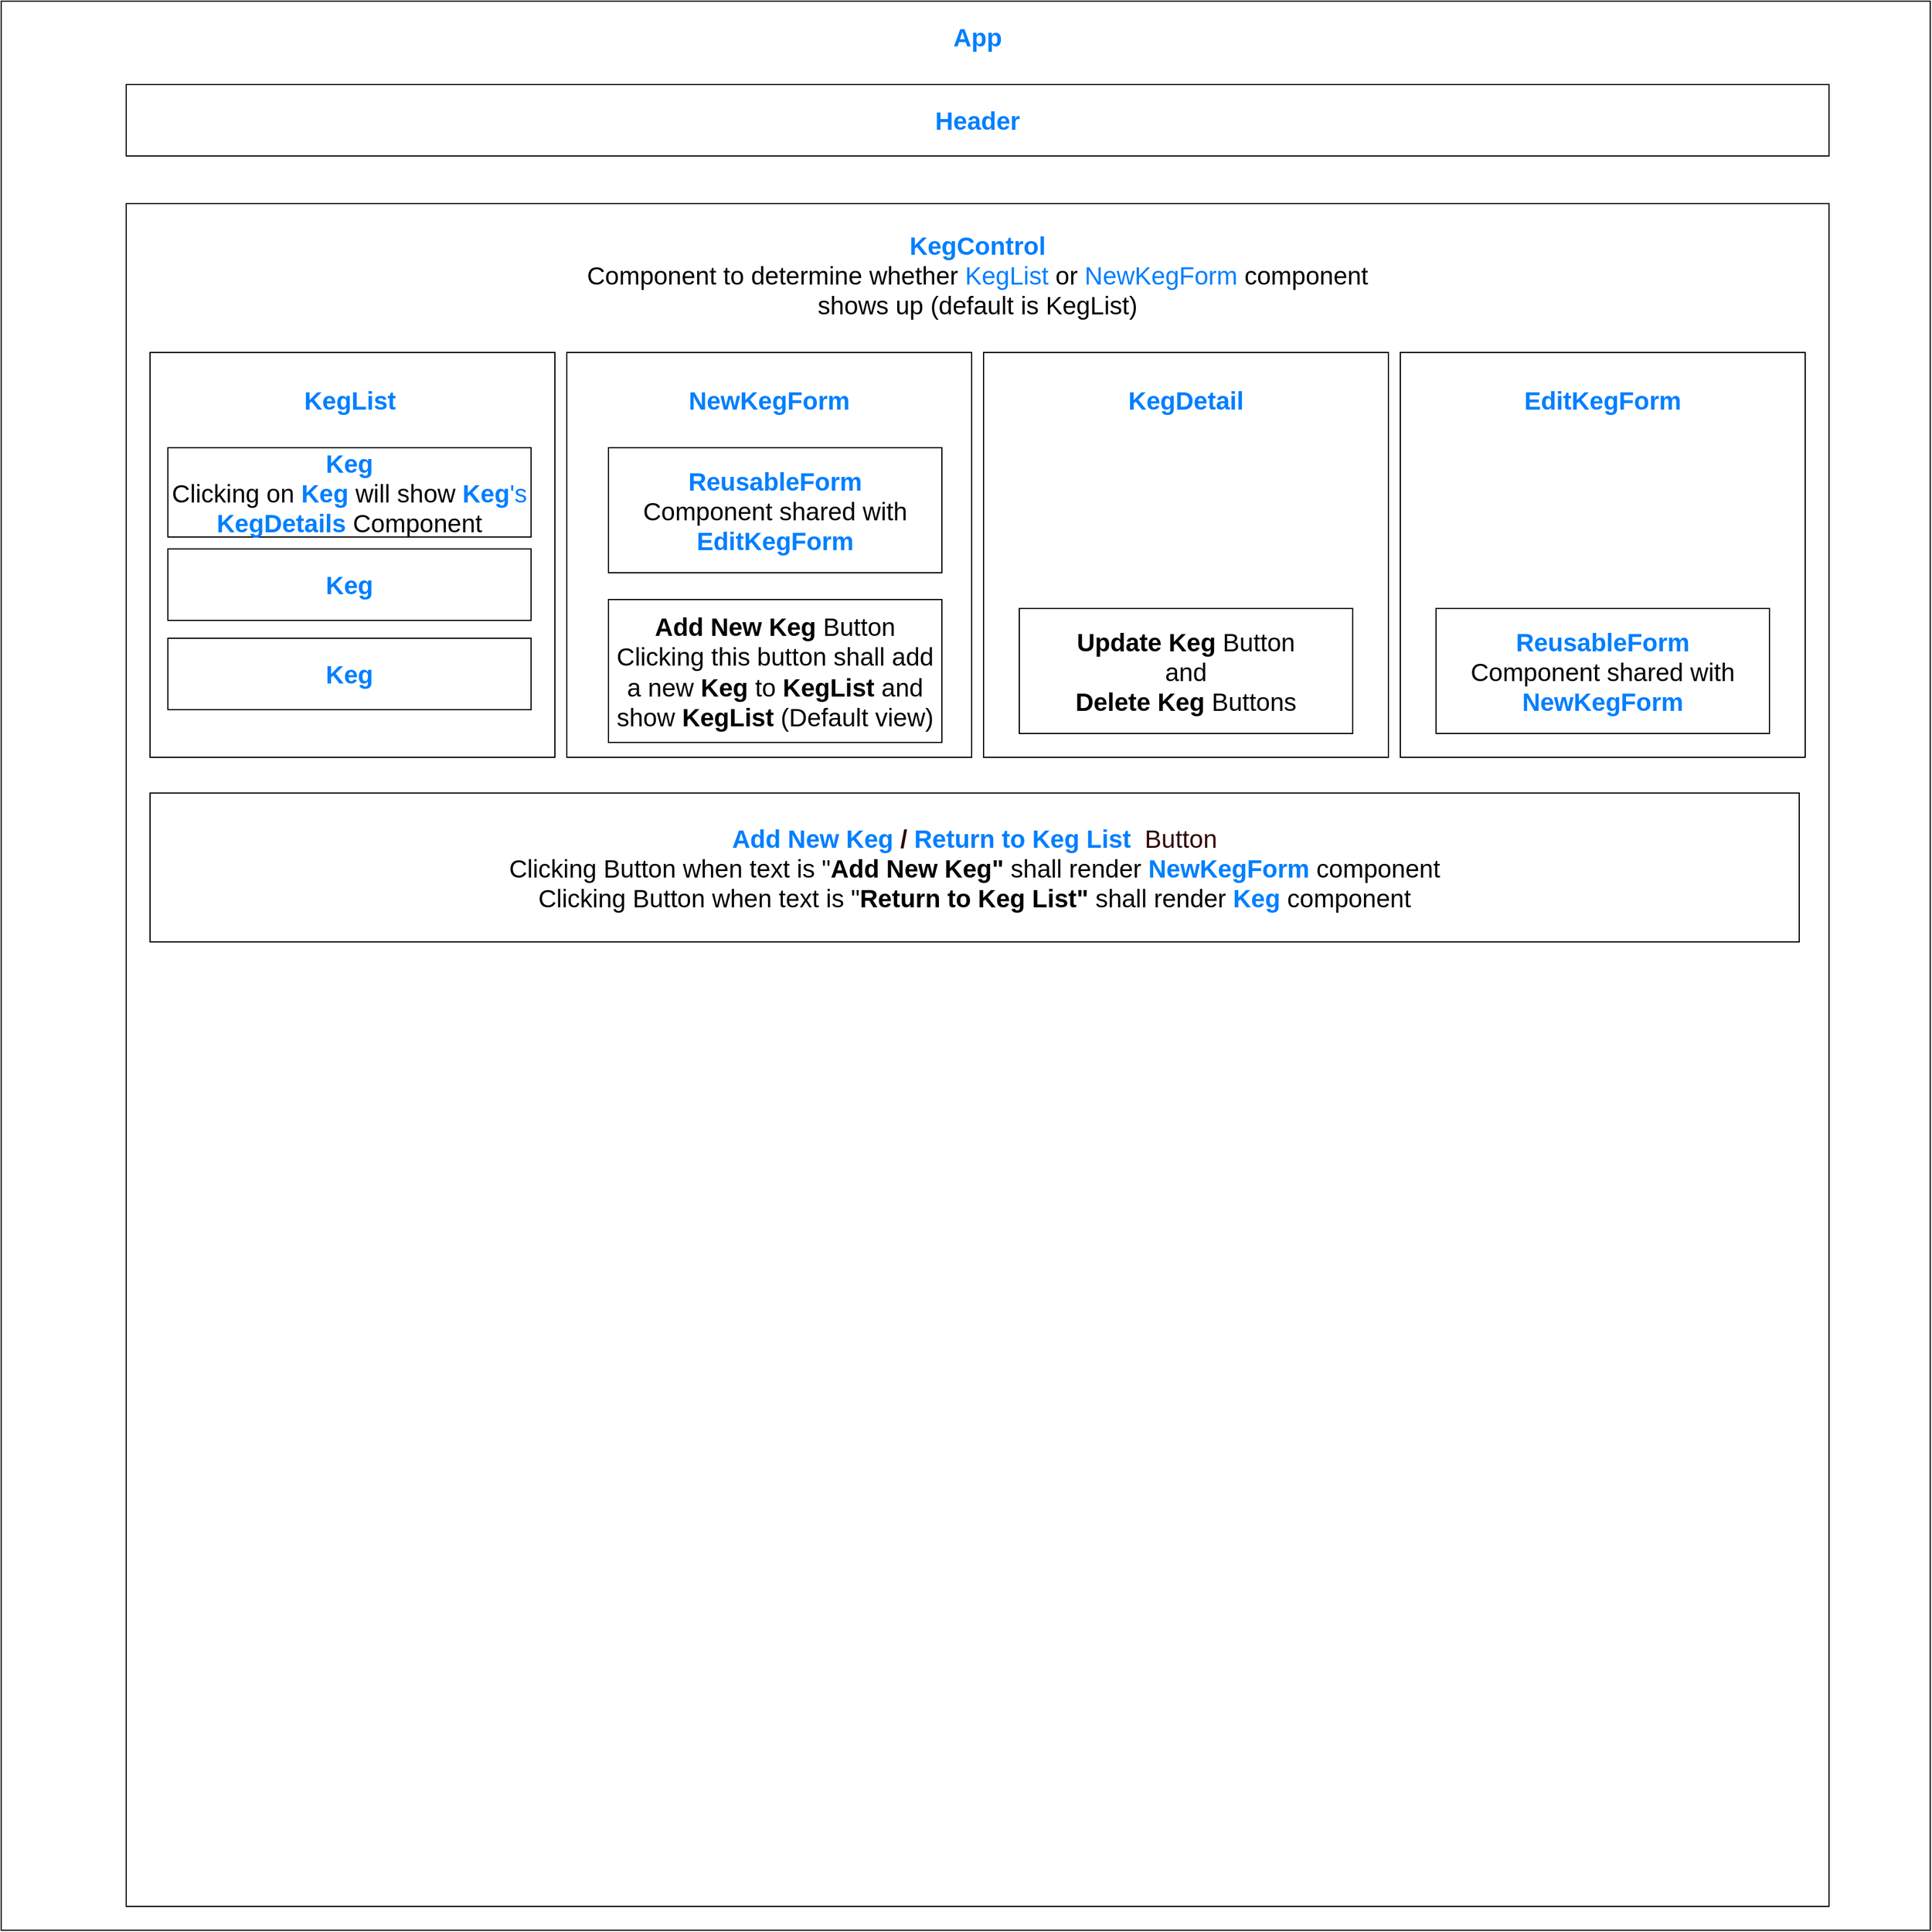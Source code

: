<mxfile version="12.9.11" type="device"><diagram id="XFE1ZuW2QASSTZdS9oYZ" name="Page-1"><mxGraphModel dx="2370" dy="1388" grid="1" gridSize="10" guides="1" tooltips="1" connect="1" arrows="1" fold="1" page="1" pageScale="1" pageWidth="850" pageHeight="1100" math="0" shadow="0"><root><mxCell id="0"/><mxCell id="1" parent="0"/><mxCell id="kVYslgFNzXfvfW45FNZ4-1" value="" style="whiteSpace=wrap;html=1;aspect=fixed;fontSize=21;" vertex="1" parent="1"><mxGeometry x="40" y="40" width="1620" height="1620" as="geometry"/></mxCell><mxCell id="kVYslgFNzXfvfW45FNZ4-3" value="" style="whiteSpace=wrap;html=1;aspect=fixed;fontSize=21;" vertex="1" parent="1"><mxGeometry x="145" y="210" width="1430" height="1430" as="geometry"/></mxCell><mxCell id="kVYslgFNzXfvfW45FNZ4-4" value="" style="whiteSpace=wrap;html=1;aspect=fixed;fontSize=21;" vertex="1" parent="1"><mxGeometry x="165" y="335" width="340" height="340" as="geometry"/></mxCell><mxCell id="kVYslgFNzXfvfW45FNZ4-22" value="&lt;b style=&quot;font-size: 21px&quot;&gt;&lt;font style=&quot;font-size: 21px&quot; color=&quot;#007fff&quot;&gt;App&lt;/font&gt;&lt;/b&gt;" style="text;html=1;strokeColor=none;fillColor=none;align=center;verticalAlign=middle;whiteSpace=wrap;rounded=0;glass=0;fontSize=21;" vertex="1" parent="1"><mxGeometry x="840" y="60" width="40" height="20" as="geometry"/></mxCell><mxCell id="kVYslgFNzXfvfW45FNZ4-25" value="&lt;font style=&quot;font-size: 21px&quot; color=&quot;#007fff&quot;&gt;&lt;b style=&quot;font-size: 21px&quot;&gt;Header&lt;/b&gt;&lt;/font&gt;" style="rounded=0;whiteSpace=wrap;html=1;glass=0;fontSize=21;align=center;" vertex="1" parent="1"><mxGeometry x="145" y="110" width="1430" height="60" as="geometry"/></mxCell><mxCell id="kVYslgFNzXfvfW45FNZ4-31" value="" style="whiteSpace=wrap;html=1;aspect=fixed;fontSize=21;" vertex="1" parent="1"><mxGeometry x="515" y="335" width="340" height="340" as="geometry"/></mxCell><mxCell id="kVYslgFNzXfvfW45FNZ4-33" value="&lt;font style=&quot;font-size: 21px&quot;&gt;&lt;b style=&quot;font-size: 21px&quot;&gt;&lt;font color=&quot;#007fff&quot;&gt;KegControl&lt;/font&gt;&lt;/b&gt;&lt;br style=&quot;font-size: 21px&quot;&gt;&lt;font style=&quot;font-size: 21px&quot;&gt;Component to determine whether &lt;font color=&quot;#007fff&quot;&gt;KegList &lt;/font&gt;or &lt;font color=&quot;#007fff&quot;&gt;NewKegForm &lt;/font&gt;component shows up (default is KegList)&lt;/font&gt;&lt;/font&gt;" style="text;html=1;strokeColor=none;fillColor=none;align=center;verticalAlign=middle;whiteSpace=wrap;rounded=0;glass=0;fontSize=21;" vertex="1" parent="1"><mxGeometry x="515" y="260" width="690" height="20" as="geometry"/></mxCell><mxCell id="kVYslgFNzXfvfW45FNZ4-35" value="&lt;font style=&quot;font-size: 21px&quot; color=&quot;#007fff&quot;&gt;&lt;b style=&quot;font-size: 21px&quot;&gt;KegList&lt;/b&gt;&lt;/font&gt;" style="text;html=1;strokeColor=none;fillColor=none;align=center;verticalAlign=middle;whiteSpace=wrap;rounded=0;glass=0;fontSize=21;" vertex="1" parent="1"><mxGeometry x="312.5" y="365" width="40" height="20" as="geometry"/></mxCell><mxCell id="kVYslgFNzXfvfW45FNZ4-36" value="&lt;font style=&quot;font-size: 21px&quot; color=&quot;#007fff&quot;&gt;&lt;b style=&quot;font-size: 21px&quot;&gt;NewKegForm&lt;/b&gt;&lt;/font&gt;" style="text;html=1;strokeColor=none;fillColor=none;align=center;verticalAlign=middle;whiteSpace=wrap;rounded=0;glass=0;fontSize=21;" vertex="1" parent="1"><mxGeometry x="665" y="365" width="40" height="20" as="geometry"/></mxCell><mxCell id="kVYslgFNzXfvfW45FNZ4-43" value="&lt;b style=&quot;font-size: 21px&quot;&gt;&lt;font color=&quot;#007fff&quot;&gt;Keg&lt;/font&gt;&lt;/b&gt;&lt;br style=&quot;font-size: 21px&quot;&gt;Clicking on &lt;font color=&quot;#007fff&quot;&gt;&lt;b style=&quot;font-size: 21px&quot;&gt;Keg&lt;/b&gt; &lt;/font&gt;will show &lt;font color=&quot;#007fff&quot;&gt;&lt;b style=&quot;font-size: 21px&quot;&gt;Keg&lt;/b&gt;'s &lt;/font&gt;&lt;b style=&quot;font-size: 21px&quot;&gt;&lt;font color=&quot;#007fff&quot;&gt;KegDetails &lt;/font&gt;&lt;/b&gt;Component" style="rounded=0;whiteSpace=wrap;html=1;glass=0;fontSize=21;" vertex="1" parent="1"><mxGeometry x="180" y="415" width="305" height="75" as="geometry"/></mxCell><mxCell id="kVYslgFNzXfvfW45FNZ4-45" value="&lt;b style=&quot;font-size: 21px&quot;&gt;&lt;font color=&quot;#007fff&quot;&gt;Keg&lt;/font&gt;&lt;/b&gt;" style="rounded=0;whiteSpace=wrap;html=1;glass=0;fontSize=21;" vertex="1" parent="1"><mxGeometry x="180" y="500" width="305" height="60" as="geometry"/></mxCell><mxCell id="kVYslgFNzXfvfW45FNZ4-47" value="&lt;b style=&quot;font-size: 21px&quot;&gt;&lt;font color=&quot;#007fff&quot;&gt;Keg&lt;/font&gt;&lt;/b&gt;" style="rounded=0;whiteSpace=wrap;html=1;glass=0;fontSize=21;" vertex="1" parent="1"><mxGeometry x="180" y="575" width="305" height="60" as="geometry"/></mxCell><mxCell id="kVYslgFNzXfvfW45FNZ4-48" value="&lt;font style=&quot;font-size: 21px&quot;&gt;&lt;span style=&quot;font-size: 21px&quot;&gt;&lt;font color=&quot;#007fff&quot; style=&quot;font-weight: bold&quot;&gt;Add New Keg &lt;/font&gt;&lt;font color=&quot;#330000&quot; style=&quot;font-weight: bold&quot;&gt;/ &lt;/font&gt;&lt;font color=&quot;#007fff&quot;&gt;&lt;b&gt;Return to Keg List&amp;nbsp;&amp;nbsp;&lt;/b&gt;&lt;/font&gt;&lt;/span&gt;&lt;font color=&quot;#330000&quot;&gt;Button&lt;/font&gt;&lt;br style=&quot;font-size: 21px&quot;&gt;Clicking Button when text is &quot;&lt;b style=&quot;font-size: 21px&quot;&gt;Add New Keg&quot; &lt;/b&gt;shall render&amp;nbsp;&lt;b style=&quot;font-size: 21px&quot;&gt;&lt;font color=&quot;#007fff&quot;&gt;NewKegForm &lt;/font&gt;&lt;/b&gt;component&lt;br style=&quot;font-size: 21px&quot;&gt;Clicking Button when text is &quot;&lt;b style=&quot;font-size: 21px&quot;&gt;Return to Keg List&quot;&amp;nbsp;&lt;/b&gt;shall render&amp;nbsp;&lt;b style=&quot;font-size: 21px&quot;&gt;&lt;font color=&quot;#007fff&quot;&gt;Keg &lt;/font&gt;&lt;/b&gt;component&lt;br style=&quot;font-size: 21px&quot;&gt;&lt;/font&gt;" style="rounded=0;whiteSpace=wrap;html=1;glass=0;fontSize=21;" vertex="1" parent="1"><mxGeometry x="165" y="705" width="1385" height="125" as="geometry"/></mxCell><mxCell id="kVYslgFNzXfvfW45FNZ4-54" value="" style="whiteSpace=wrap;html=1;aspect=fixed;rounded=0;glass=0;fontSize=21;" vertex="1" parent="1"><mxGeometry x="865" y="335" width="340" height="340" as="geometry"/></mxCell><mxCell id="kVYslgFNzXfvfW45FNZ4-59" value="" style="whiteSpace=wrap;html=1;aspect=fixed;rounded=0;glass=0;fontSize=21;" vertex="1" parent="1"><mxGeometry x="1215" y="335" width="340" height="340" as="geometry"/></mxCell><mxCell id="kVYslgFNzXfvfW45FNZ4-60" value="&lt;font style=&quot;font-size: 21px&quot; color=&quot;#007fff&quot;&gt;&lt;b style=&quot;font-size: 21px&quot;&gt;KegDetail&lt;/b&gt;&lt;/font&gt;" style="text;html=1;strokeColor=none;fillColor=none;align=center;verticalAlign=middle;whiteSpace=wrap;rounded=0;glass=0;fontSize=21;" vertex="1" parent="1"><mxGeometry x="1015" y="365" width="40" height="20" as="geometry"/></mxCell><mxCell id="kVYslgFNzXfvfW45FNZ4-61" value="&lt;b style=&quot;font-size: 21px&quot;&gt;&lt;font style=&quot;font-size: 21px&quot; color=&quot;#007fff&quot;&gt;EditKegForm&lt;/font&gt;&lt;/b&gt;" style="text;html=1;strokeColor=none;fillColor=none;align=center;verticalAlign=middle;whiteSpace=wrap;rounded=0;glass=0;fontSize=21;" vertex="1" parent="1"><mxGeometry x="1365" y="365" width="40" height="20" as="geometry"/></mxCell><mxCell id="kVYslgFNzXfvfW45FNZ4-66" value="&lt;font style=&quot;font-size: 21px&quot; color=&quot;#007fff&quot;&gt;&lt;b style=&quot;font-size: 21px&quot;&gt;ReusableForm&lt;/b&gt;&lt;/font&gt;&lt;br style=&quot;font-size: 21px&quot;&gt;Component shared with &lt;font style=&quot;font-size: 21px&quot; color=&quot;#007fff&quot;&gt;&lt;b style=&quot;font-size: 21px&quot;&gt;EditKegForm&lt;/b&gt;&lt;/font&gt;" style="rounded=0;whiteSpace=wrap;html=1;glass=0;fontSize=21;" vertex="1" parent="1"><mxGeometry x="550" y="415" width="280" height="105" as="geometry"/></mxCell><mxCell id="kVYslgFNzXfvfW45FNZ4-67" value="&lt;font style=&quot;font-size: 21px&quot; color=&quot;#007fff&quot;&gt;&lt;b style=&quot;font-size: 21px&quot;&gt;ReusableForm&lt;/b&gt;&lt;/font&gt;&lt;br style=&quot;font-size: 21px&quot;&gt;Component shared with &lt;font style=&quot;font-size: 21px&quot; color=&quot;#007fff&quot;&gt;&lt;b style=&quot;font-size: 21px&quot;&gt;New&lt;font style=&quot;font-size: 21px&quot;&gt;KegForm&lt;/font&gt;&lt;/b&gt;&lt;/font&gt;" style="rounded=0;whiteSpace=wrap;html=1;glass=0;fontSize=21;" vertex="1" parent="1"><mxGeometry x="1245" y="550" width="280" height="105" as="geometry"/></mxCell><mxCell id="kVYslgFNzXfvfW45FNZ4-68" value="&lt;b style=&quot;font-size: 21px;&quot;&gt;Update Keg &lt;/b&gt;Button&lt;br style=&quot;font-size: 21px;&quot;&gt;and &lt;br style=&quot;font-size: 21px;&quot;&gt;&lt;b style=&quot;font-size: 21px;&quot;&gt;Delete Keg &lt;/b&gt;Buttons" style="rounded=0;whiteSpace=wrap;html=1;glass=0;fontSize=21;" vertex="1" parent="1"><mxGeometry x="895" y="550" width="280" height="105" as="geometry"/></mxCell><mxCell id="kVYslgFNzXfvfW45FNZ4-69" value="&lt;b style=&quot;font-size: 21px;&quot;&gt;Add New Keg&lt;/b&gt; Button&lt;br style=&quot;font-size: 21px;&quot;&gt;Clicking this button shall add a new &lt;b style=&quot;font-size: 21px;&quot;&gt;Keg &lt;/b&gt;to &lt;b style=&quot;font-size: 21px;&quot;&gt;KegList &lt;/b&gt;and show &lt;b style=&quot;font-size: 21px;&quot;&gt;KegList &lt;/b&gt;(Default view)" style="rounded=0;whiteSpace=wrap;html=1;glass=0;fontSize=21;" vertex="1" parent="1"><mxGeometry x="550" y="542.5" width="280" height="120" as="geometry"/></mxCell></root></mxGraphModel></diagram></mxfile>